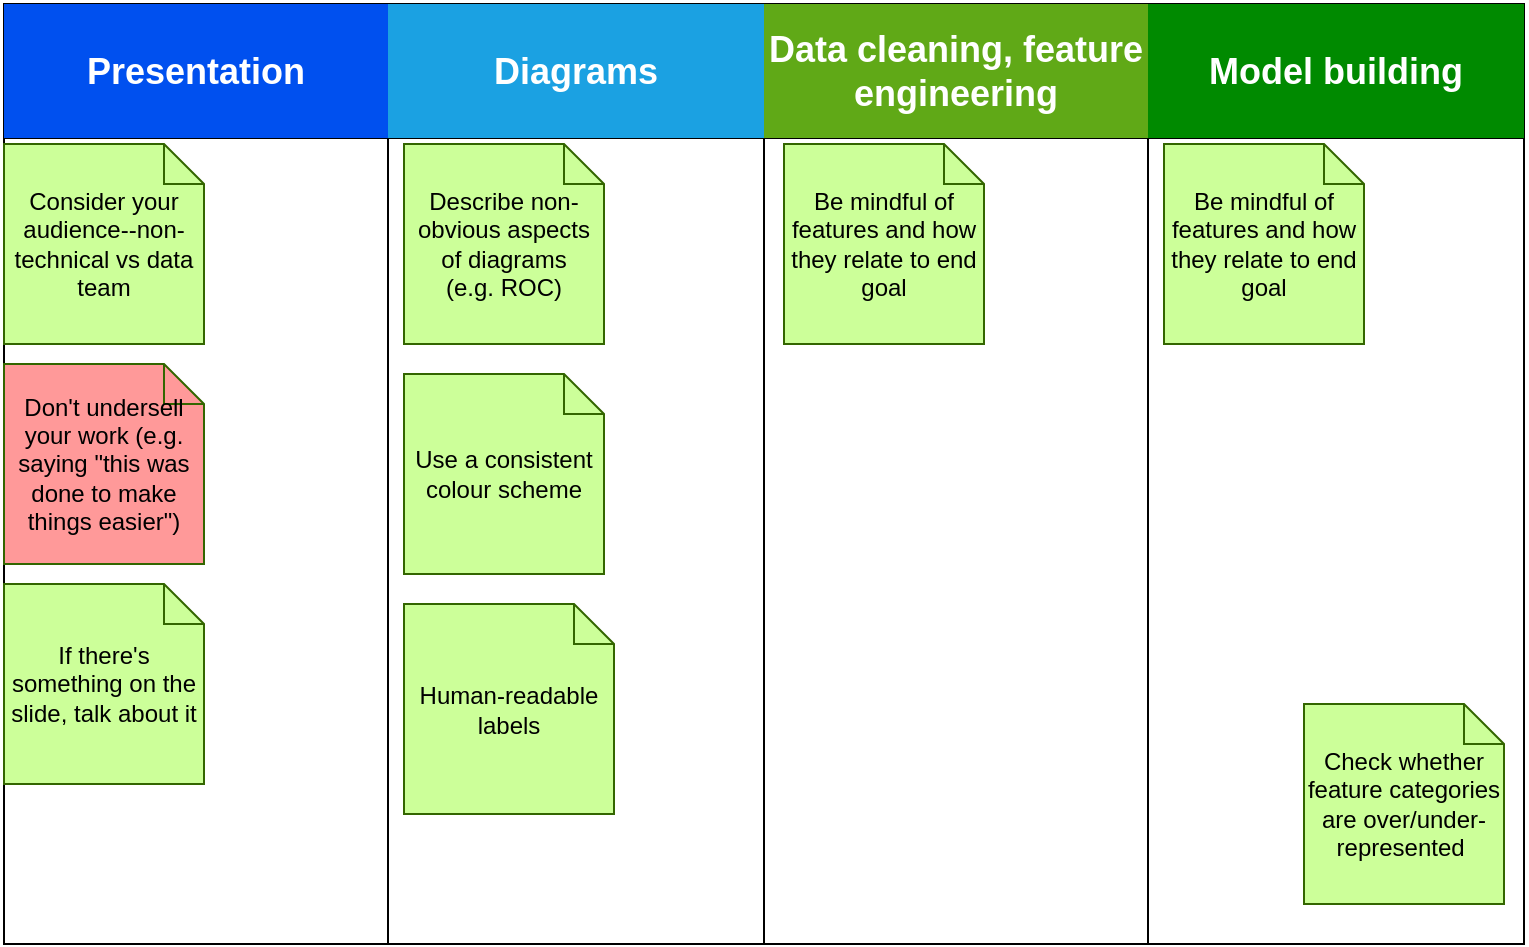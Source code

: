 <mxfile version="14.8.0" type="github"><diagram id="s8uIhsh0OnrpkY1VyqtV" name="Page-1"><mxGraphModel dx="856" dy="500" grid="1" gridSize="10" guides="1" tooltips="1" connect="1" arrows="1" fold="1" page="1" pageScale="1" pageWidth="827" pageHeight="1169" math="0" shadow="0"><root><mxCell id="0"/><mxCell id="1" parent="0"/><mxCell id="GuJyYLBh6VIsT4fxO7D6-1" value="" style="shape=table;startSize=0;container=1;collapsible=0;childLayout=tableLayout;perimeterSpacing=3;" vertex="1" parent="1"><mxGeometry x="50" y="80" width="760" height="470" as="geometry"/></mxCell><mxCell id="GuJyYLBh6VIsT4fxO7D6-2" value="" style="shape=partialRectangle;collapsible=0;dropTarget=0;pointerEvents=0;fillColor=none;top=0;left=0;bottom=0;right=0;points=[[0,0.5],[1,0.5]];portConstraint=eastwest;" vertex="1" parent="GuJyYLBh6VIsT4fxO7D6-1"><mxGeometry width="760" height="67" as="geometry"/></mxCell><mxCell id="GuJyYLBh6VIsT4fxO7D6-3" value="&lt;b&gt;&lt;font style=&quot;font-size: 18px&quot;&gt;Presentation&lt;/font&gt;&lt;/b&gt;" style="shape=partialRectangle;html=1;whiteSpace=wrap;connectable=0;overflow=hidden;fillColor=#0050ef;top=0;left=0;bottom=0;right=0;strokeColor=#001DBC;fontColor=#ffffff;strokeWidth=3;perimeterSpacing=3;" vertex="1" parent="GuJyYLBh6VIsT4fxO7D6-2"><mxGeometry width="192" height="67" as="geometry"/></mxCell><mxCell id="GuJyYLBh6VIsT4fxO7D6-4" value="&lt;b&gt;&lt;font style=&quot;font-size: 18px&quot;&gt;Diagrams&lt;/font&gt;&lt;/b&gt;" style="shape=partialRectangle;html=1;whiteSpace=wrap;connectable=0;overflow=hidden;fillColor=#1ba1e2;top=0;left=0;bottom=0;right=0;strokeColor=#006EAF;fontColor=#ffffff;strokeWidth=3;" vertex="1" parent="GuJyYLBh6VIsT4fxO7D6-2"><mxGeometry x="192" width="188" height="67" as="geometry"/></mxCell><mxCell id="GuJyYLBh6VIsT4fxO7D6-5" value="&lt;b&gt;&lt;font style=&quot;font-size: 18px&quot;&gt;Data cleaning, feature engineering&lt;/font&gt;&lt;/b&gt;" style="shape=partialRectangle;html=1;whiteSpace=wrap;connectable=0;overflow=hidden;fillColor=#60a917;top=0;left=0;bottom=0;right=0;strokeColor=#2D7600;fontColor=#ffffff;" vertex="1" parent="GuJyYLBh6VIsT4fxO7D6-2"><mxGeometry x="380" width="192" height="67" as="geometry"/></mxCell><mxCell id="GuJyYLBh6VIsT4fxO7D6-6" value="&lt;b&gt;&lt;font style=&quot;font-size: 18px&quot;&gt;Model building&lt;/font&gt;&lt;/b&gt;" style="shape=partialRectangle;html=1;whiteSpace=wrap;connectable=0;overflow=hidden;fillColor=#008a00;top=0;left=0;bottom=0;right=0;fontColor=#ffffff;perimeterSpacing=3;strokeWidth=3;" vertex="1" parent="GuJyYLBh6VIsT4fxO7D6-2"><mxGeometry x="572" width="188" height="67" as="geometry"/></mxCell><mxCell id="GuJyYLBh6VIsT4fxO7D6-7" value="" style="shape=partialRectangle;collapsible=0;dropTarget=0;pointerEvents=0;fillColor=none;top=0;left=0;bottom=0;right=0;points=[[0,0.5],[1,0.5]];portConstraint=eastwest;" vertex="1" parent="GuJyYLBh6VIsT4fxO7D6-1"><mxGeometry y="67" width="760" height="403" as="geometry"/></mxCell><mxCell id="GuJyYLBh6VIsT4fxO7D6-8" value="" style="shape=partialRectangle;html=1;whiteSpace=wrap;connectable=0;overflow=hidden;fillColor=none;top=0;left=0;bottom=0;right=0;" vertex="1" parent="GuJyYLBh6VIsT4fxO7D6-7"><mxGeometry width="192" height="403" as="geometry"/></mxCell><mxCell id="GuJyYLBh6VIsT4fxO7D6-9" value="" style="shape=partialRectangle;html=1;whiteSpace=wrap;connectable=0;overflow=hidden;fillColor=none;top=0;left=0;bottom=0;right=0;" vertex="1" parent="GuJyYLBh6VIsT4fxO7D6-7"><mxGeometry x="192" width="188" height="403" as="geometry"/></mxCell><mxCell id="GuJyYLBh6VIsT4fxO7D6-10" value="" style="shape=partialRectangle;html=1;whiteSpace=wrap;connectable=0;overflow=hidden;fillColor=none;top=0;left=0;bottom=0;right=0;" vertex="1" parent="GuJyYLBh6VIsT4fxO7D6-7"><mxGeometry x="380" width="192" height="403" as="geometry"/></mxCell><mxCell id="GuJyYLBh6VIsT4fxO7D6-11" value="" style="shape=partialRectangle;html=1;whiteSpace=wrap;connectable=0;overflow=hidden;fillColor=none;top=0;left=0;bottom=0;right=0;" vertex="1" parent="GuJyYLBh6VIsT4fxO7D6-7"><mxGeometry x="572" width="188" height="403" as="geometry"/></mxCell><mxCell id="GuJyYLBh6VIsT4fxO7D6-13" value="Describe non-obvious aspects of diagrams&lt;br&gt;(e.g. ROC)" style="shape=note;size=20;whiteSpace=wrap;html=1;strokeColor=#336600;fillColor=#CCFF99;" vertex="1" parent="1"><mxGeometry x="250" y="150" width="100" height="100" as="geometry"/></mxCell><mxCell id="GuJyYLBh6VIsT4fxO7D6-14" value="Use a consistent colour scheme" style="shape=note;size=20;whiteSpace=wrap;html=1;strokeColor=#336600;fillColor=#CCFF99;" vertex="1" parent="1"><mxGeometry x="250" y="265" width="100" height="100" as="geometry"/></mxCell><mxCell id="GuJyYLBh6VIsT4fxO7D6-15" value="Human-readable labels" style="shape=note;size=20;whiteSpace=wrap;html=1;strokeColor=#336600;fillColor=#CCFF99;" vertex="1" parent="1"><mxGeometry x="250" y="380" width="105" height="105" as="geometry"/></mxCell><mxCell id="GuJyYLBh6VIsT4fxO7D6-16" value="Be mindful of features and how they relate to end goal" style="shape=note;size=20;whiteSpace=wrap;html=1;strokeColor=#336600;fillColor=#CCFF99;" vertex="1" parent="1"><mxGeometry x="630" y="150" width="100" height="100" as="geometry"/></mxCell><mxCell id="GuJyYLBh6VIsT4fxO7D6-17" value="Don't undersell your work (e.g. saying &quot;this was done to make things easier&quot;)" style="shape=note;size=20;whiteSpace=wrap;html=1;strokeColor=#336600;fillColor=#FF9999;" vertex="1" parent="1"><mxGeometry x="50" y="260" width="100" height="100" as="geometry"/></mxCell><mxCell id="GuJyYLBh6VIsT4fxO7D6-18" value="Consider your audience--non-technical vs data team" style="shape=note;size=20;whiteSpace=wrap;html=1;strokeColor=#336600;fillColor=#CCFF99;" vertex="1" parent="1"><mxGeometry x="50" y="150" width="100" height="100" as="geometry"/></mxCell><mxCell id="GuJyYLBh6VIsT4fxO7D6-19" value="Check whether feature categories are over/under-represented&amp;nbsp;" style="shape=note;size=20;whiteSpace=wrap;html=1;strokeColor=#336600;fillColor=#CCFF99;" vertex="1" parent="1"><mxGeometry x="700" y="430" width="100" height="100" as="geometry"/></mxCell><mxCell id="GuJyYLBh6VIsT4fxO7D6-20" value="Be mindful of features and how they relate to end goal" style="shape=note;size=20;whiteSpace=wrap;html=1;strokeColor=#336600;fillColor=#CCFF99;" vertex="1" parent="1"><mxGeometry x="440" y="150" width="100" height="100" as="geometry"/></mxCell><mxCell id="GuJyYLBh6VIsT4fxO7D6-21" value="If there's something on the slide, talk about it" style="shape=note;size=20;whiteSpace=wrap;html=1;strokeColor=#336600;fillColor=#CCFF99;" vertex="1" parent="1"><mxGeometry x="50" y="370" width="100" height="100" as="geometry"/></mxCell></root></mxGraphModel></diagram></mxfile>
